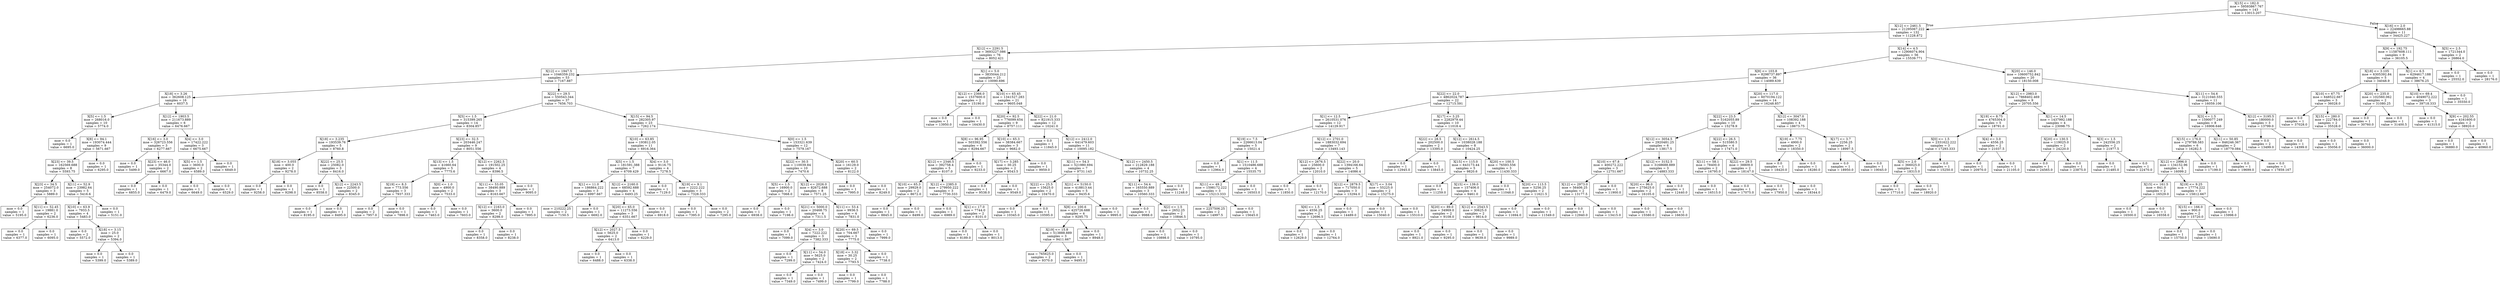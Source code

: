 digraph Tree {
node [shape=box] ;
0 [label="X[15] <= 182.0\nmse = 59593867.767\nsamples = 143\nvalue = 13013.207"] ;
1 [label="X[12] <= 2461.5\nmse = 21295067.222\nsamples = 132\nvalue = 11228.872"] ;
0 -> 1 [labeldistance=2.5, labelangle=45, headlabel="True"] ;
2 [label="X[12] <= 2291.5\nmse = 3693227.086\nsamples = 76\nvalue = 8052.421"] ;
1 -> 2 ;
3 [label="X[12] <= 1947.5\nmse = 1046359.232\nsamples = 53\nvalue = 7167.887"] ;
2 -> 3 ;
4 [label="X[18] <= 3.26\nmse = 362608.125\nsamples = 16\nvalue = 6037.5"] ;
3 -> 4 ;
5 [label="X[5] <= 1.5\nmse = 268016.0\nsamples = 10\nvalue = 5774.0"] ;
4 -> 5 ;
6 [label="mse = 0.0\nsamples = 1\nvalue = 6695.0"] ;
5 -> 6 ;
7 [label="X[8] <= 94.1\nmse = 193074.444\nsamples = 9\nvalue = 5671.667"] ;
5 -> 7 ;
8 [label="X[23] <= 39.5\nmse = 162569.688\nsamples = 8\nvalue = 5593.75"] ;
7 -> 8 ;
9 [label="X[23] <= 34.5\nmse = 254072.0\nsamples = 3\nvalue = 5889.0"] ;
8 -> 9 ;
10 [label="mse = 0.0\nsamples = 1\nvalue = 5195.0"] ;
9 -> 10 ;
11 [label="X[11] <= 52.45\nmse = 19881.0\nsamples = 2\nvalue = 6236.0"] ;
9 -> 11 ;
12 [label="mse = 0.0\nsamples = 1\nvalue = 6377.0"] ;
11 -> 12 ;
13 [label="mse = 0.0\nsamples = 1\nvalue = 6095.0"] ;
11 -> 13 ;
14 [label="X[11] <= 52.9\nmse = 23982.64\nsamples = 5\nvalue = 5416.6"] ;
8 -> 14 ;
15 [label="X[10] <= 63.9\nmse = 7933.5\nsamples = 4\nvalue = 5483.0"] ;
14 -> 15 ;
16 [label="mse = 0.0\nsamples = 2\nvalue = 5572.0"] ;
15 -> 16 ;
17 [label="X[18] <= 3.15\nmse = 25.0\nsamples = 2\nvalue = 5394.0"] ;
15 -> 17 ;
18 [label="mse = 0.0\nsamples = 1\nvalue = 5399.0"] ;
17 -> 18 ;
19 [label="mse = 0.0\nsamples = 1\nvalue = 5389.0"] ;
17 -> 19 ;
20 [label="mse = 0.0\nsamples = 1\nvalue = 5151.0"] ;
14 -> 20 ;
21 [label="mse = 0.0\nsamples = 1\nvalue = 6295.0"] ;
7 -> 21 ;
22 [label="X[12] <= 1903.5\nmse = 211673.889\nsamples = 6\nvalue = 6476.667"] ;
4 -> 22 ;
23 [label="X[16] <= 3.0\nmse = 326723.556\nsamples = 3\nvalue = 6277.667"] ;
22 -> 23 ;
24 [label="mse = 0.0\nsamples = 1\nvalue = 5499.0"] ;
23 -> 24 ;
25 [label="X[23] <= 46.0\nmse = 35344.0\nsamples = 2\nvalue = 6667.0"] ;
23 -> 25 ;
26 [label="mse = 0.0\nsamples = 1\nvalue = 6855.0"] ;
25 -> 26 ;
27 [label="mse = 0.0\nsamples = 1\nvalue = 6479.0"] ;
25 -> 27 ;
28 [label="X[4] <= 3.0\nmse = 17422.222\nsamples = 3\nvalue = 6675.667"] ;
22 -> 28 ;
29 [label="X[5] <= 1.5\nmse = 3600.0\nsamples = 2\nvalue = 6589.0"] ;
28 -> 29 ;
30 [label="mse = 0.0\nsamples = 1\nvalue = 6649.0"] ;
29 -> 30 ;
31 [label="mse = 0.0\nsamples = 1\nvalue = 6529.0"] ;
29 -> 31 ;
32 [label="mse = 0.0\nsamples = 1\nvalue = 6849.0"] ;
28 -> 32 ;
33 [label="X[22] <= 29.5\nmse = 550543.344\nsamples = 37\nvalue = 7656.703"] ;
3 -> 33 ;
34 [label="X[5] <= 1.5\nmse = 315399.265\nsamples = 14\nvalue = 8304.857"] ;
33 -> 34 ;
35 [label="X[18] <= 3.235\nmse = 193539.76\nsamples = 5\nvalue = 8760.8"] ;
34 -> 35 ;
36 [label="X[18] <= 3.055\nmse = 400.0\nsamples = 2\nvalue = 9278.0"] ;
35 -> 36 ;
37 [label="mse = 0.0\nsamples = 1\nvalue = 9258.0"] ;
36 -> 37 ;
38 [label="mse = 0.0\nsamples = 1\nvalue = 9298.0"] ;
36 -> 38 ;
39 [label="X[22] <= 25.5\nmse = 25082.0\nsamples = 3\nvalue = 8416.0"] ;
35 -> 39 ;
40 [label="mse = 0.0\nsamples = 1\nvalue = 8558.0"] ;
39 -> 40 ;
41 [label="X[12] <= 2243.5\nmse = 22500.0\nsamples = 2\nvalue = 8345.0"] ;
39 -> 41 ;
42 [label="mse = 0.0\nsamples = 1\nvalue = 8195.0"] ;
41 -> 42 ;
43 [label="mse = 0.0\nsamples = 1\nvalue = 8495.0"] ;
41 -> 43 ;
44 [label="X[23] <= 32.5\nmse = 203446.247\nsamples = 9\nvalue = 8051.556"] ;
34 -> 44 ;
45 [label="X[13] <= 1.5\nmse = 41660.64\nsamples = 5\nvalue = 7775.6"] ;
44 -> 45 ;
46 [label="X[19] <= 8.3\nmse = 773.556\nsamples = 3\nvalue = 7937.333"] ;
45 -> 46 ;
47 [label="mse = 0.0\nsamples = 2\nvalue = 7957.0"] ;
46 -> 47 ;
48 [label="mse = 0.0\nsamples = 1\nvalue = 7898.0"] ;
46 -> 48 ;
49 [label="X[0] <= 1.0\nmse = 4900.0\nsamples = 2\nvalue = 7533.0"] ;
45 -> 49 ;
50 [label="mse = 0.0\nsamples = 1\nvalue = 7463.0"] ;
49 -> 50 ;
51 [label="mse = 0.0\nsamples = 1\nvalue = 7603.0"] ;
49 -> 51 ;
52 [label="X[12] <= 2262.5\nmse = 191502.25\nsamples = 4\nvalue = 8396.5"] ;
44 -> 52 ;
53 [label="X[11] <= 53.05\nmse = 38490.889\nsamples = 3\nvalue = 8163.667"] ;
52 -> 53 ;
54 [label="X[12] <= 2163.0\nmse = 3600.0\nsamples = 2\nvalue = 8298.0"] ;
53 -> 54 ;
55 [label="mse = 0.0\nsamples = 1\nvalue = 8358.0"] ;
54 -> 55 ;
56 [label="mse = 0.0\nsamples = 1\nvalue = 8238.0"] ;
54 -> 56 ;
57 [label="mse = 0.0\nsamples = 1\nvalue = 7895.0"] ;
53 -> 57 ;
58 [label="mse = 0.0\nsamples = 1\nvalue = 9095.0"] ;
52 -> 58 ;
59 [label="X[15] <= 94.5\nmse = 282305.97\nsamples = 23\nvalue = 7262.174"] ;
33 -> 59 ;
60 [label="X[10] <= 63.85\nmse = 193812.05\nsamples = 11\nvalue = 6916.364"] ;
59 -> 60 ;
61 [label="X[5] <= 1.5\nmse = 181591.388\nsamples = 7\nvalue = 6709.429"] ;
60 -> 61 ;
62 [label="X[1] <= 11.0\nmse = 186864.222\nsamples = 3\nvalue = 6997.667"] ;
61 -> 62 ;
63 [label="mse = 210222.25\nsamples = 2\nvalue = 7150.5"] ;
62 -> 63 ;
64 [label="mse = 0.0\nsamples = 1\nvalue = 6692.0"] ;
62 -> 64 ;
65 [label="X[12] <= 2160.0\nmse = 68592.688\nsamples = 4\nvalue = 6493.25"] ;
61 -> 65 ;
66 [label="X[20] <= 65.0\nmse = 11273.556\nsamples = 3\nvalue = 6351.667"] ;
65 -> 66 ;
67 [label="X[12] <= 2027.5\nmse = 5625.0\nsamples = 2\nvalue = 6413.0"] ;
66 -> 67 ;
68 [label="mse = 0.0\nsamples = 1\nvalue = 6488.0"] ;
67 -> 68 ;
69 [label="mse = 0.0\nsamples = 1\nvalue = 6338.0"] ;
67 -> 69 ;
70 [label="mse = 0.0\nsamples = 1\nvalue = 6229.0"] ;
66 -> 70 ;
71 [label="mse = 0.0\nsamples = 1\nvalue = 6918.0"] ;
65 -> 71 ;
72 [label="X[4] <= 3.0\nmse = 9116.75\nsamples = 4\nvalue = 7278.5"] ;
60 -> 72 ;
73 [label="mse = 0.0\nsamples = 1\nvalue = 7129.0"] ;
72 -> 73 ;
74 [label="X[19] <= 9.1\nmse = 2222.222\nsamples = 3\nvalue = 7328.333"] ;
72 -> 74 ;
75 [label="mse = 0.0\nsamples = 1\nvalue = 7395.0"] ;
74 -> 75 ;
76 [label="mse = 0.0\nsamples = 2\nvalue = 7295.0"] ;
74 -> 76 ;
77 [label="X[0] <= 1.5\nmse = 153321.639\nsamples = 12\nvalue = 7579.167"] ;
59 -> 77 ;
78 [label="X[22] <= 30.5\nmse = 110039.84\nsamples = 10\nvalue = 7470.6"] ;
77 -> 78 ;
79 [label="X[5] <= 1.5\nmse = 16900.0\nsamples = 2\nvalue = 7068.0"] ;
78 -> 79 ;
80 [label="mse = 0.0\nsamples = 1\nvalue = 6938.0"] ;
79 -> 80 ;
81 [label="mse = 0.0\nsamples = 1\nvalue = 7198.0"] ;
79 -> 81 ;
82 [label="X[12] <= 2026.0\nmse = 82672.688\nsamples = 8\nvalue = 7571.25"] ;
78 -> 82 ;
83 [label="X[21] <= 5000.0\nmse = 20468.75\nsamples = 4\nvalue = 7311.5"] ;
82 -> 83 ;
84 [label="mse = 0.0\nsamples = 1\nvalue = 7099.0"] ;
83 -> 84 ;
85 [label="X[4] <= 3.0\nmse = 7222.222\nsamples = 3\nvalue = 7382.333"] ;
83 -> 85 ;
86 [label="mse = 0.0\nsamples = 1\nvalue = 7299.0"] ;
85 -> 86 ;
87 [label="X[11] <= 54.0\nmse = 5625.0\nsamples = 2\nvalue = 7424.0"] ;
85 -> 87 ;
88 [label="mse = 0.0\nsamples = 1\nvalue = 7349.0"] ;
87 -> 88 ;
89 [label="mse = 0.0\nsamples = 1\nvalue = 7499.0"] ;
87 -> 89 ;
90 [label="X[11] <= 53.4\nmse = 9936.5\nsamples = 4\nvalue = 7831.0"] ;
82 -> 90 ;
91 [label="X[20] <= 69.5\nmse = 704.667\nsamples = 3\nvalue = 7775.0"] ;
90 -> 91 ;
92 [label="X[18] <= 3.32\nmse = 30.25\nsamples = 2\nvalue = 7793.5"] ;
91 -> 92 ;
93 [label="mse = 0.0\nsamples = 1\nvalue = 7799.0"] ;
92 -> 93 ;
94 [label="mse = 0.0\nsamples = 1\nvalue = 7788.0"] ;
92 -> 94 ;
95 [label="mse = 0.0\nsamples = 1\nvalue = 7738.0"] ;
91 -> 95 ;
96 [label="mse = 0.0\nsamples = 1\nvalue = 7999.0"] ;
90 -> 96 ;
97 [label="X[20] <= 60.5\nmse = 16129.0\nsamples = 2\nvalue = 8122.0"] ;
77 -> 97 ;
98 [label="mse = 0.0\nsamples = 1\nvalue = 7995.0"] ;
97 -> 98 ;
99 [label="mse = 0.0\nsamples = 1\nvalue = 8249.0"] ;
97 -> 99 ;
100 [label="X[1] <= 5.0\nmse = 3835044.212\nsamples = 23\nvalue = 10090.696"] ;
2 -> 100 ;
101 [label="X[12] <= 2366.0\nmse = 1537600.0\nsamples = 2\nvalue = 15190.0"] ;
100 -> 101 ;
102 [label="mse = 0.0\nsamples = 1\nvalue = 13950.0"] ;
101 -> 102 ;
103 [label="mse = 0.0\nsamples = 1\nvalue = 16430.0"] ;
101 -> 103 ;
104 [label="X[10] <= 65.45\nmse = 1341527.283\nsamples = 21\nvalue = 9605.048"] ;
100 -> 104 ;
105 [label="X[20] <= 92.5\nmse = 776099.654\nsamples = 9\nvalue = 8757.111"] ;
104 -> 105 ;
106 [label="X[8] <= 96.95\nmse = 503392.556\nsamples = 6\nvalue = 8294.667"] ;
105 -> 106 ;
107 [label="X[12] <= 2346.5\nmse = 392758.4\nsamples = 5\nvalue = 8107.0"] ;
106 -> 107 ;
108 [label="X[10] <= 65.3\nmse = 29929.0\nsamples = 2\nvalue = 8672.0"] ;
107 -> 108 ;
109 [label="mse = 0.0\nsamples = 1\nvalue = 8845.0"] ;
108 -> 109 ;
110 [label="mse = 0.0\nsamples = 1\nvalue = 8499.0"] ;
108 -> 110 ;
111 [label="X[12] <= 2385.0\nmse = 279950.222\nsamples = 3\nvalue = 7730.333"] ;
107 -> 111 ;
112 [label="mse = 0.0\nsamples = 1\nvalue = 6989.0"] ;
111 -> 112 ;
113 [label="X[1] <= 17.0\nmse = 7744.0\nsamples = 2\nvalue = 8101.0"] ;
111 -> 113 ;
114 [label="mse = 0.0\nsamples = 1\nvalue = 8189.0"] ;
113 -> 114 ;
115 [label="mse = 0.0\nsamples = 1\nvalue = 8013.0"] ;
113 -> 115 ;
116 [label="mse = 0.0\nsamples = 1\nvalue = 9233.0"] ;
106 -> 116 ;
117 [label="X[10] <= 65.3\nmse = 38384.667\nsamples = 3\nvalue = 9682.0"] ;
105 -> 117 ;
118 [label="X[17] <= 3.285\nmse = 30.25\nsamples = 2\nvalue = 9543.5"] ;
117 -> 118 ;
119 [label="mse = 0.0\nsamples = 1\nvalue = 9538.0"] ;
118 -> 119 ;
120 [label="mse = 0.0\nsamples = 1\nvalue = 9549.0"] ;
118 -> 120 ;
121 [label="mse = 0.0\nsamples = 1\nvalue = 9959.0"] ;
117 -> 121 ;
122 [label="X[22] <= 21.0\nmse = 821915.333\nsamples = 12\nvalue = 10241.0"] ;
104 -> 122 ;
123 [label="mse = 0.0\nsamples = 1\nvalue = 11845.0"] ;
122 -> 123 ;
124 [label="X[12] <= 2412.0\nmse = 641479.603\nsamples = 11\nvalue = 10095.182"] ;
122 -> 124 ;
125 [label="X[11] <= 54.3\nmse = 521980.694\nsamples = 7\nvalue = 9731.143"] ;
124 -> 125 ;
126 [label="X[22] <= 25.5\nmse = 15625.0\nsamples = 2\nvalue = 10470.0"] ;
125 -> 126 ;
127 [label="mse = 0.0\nsamples = 1\nvalue = 10345.0"] ;
126 -> 127 ;
128 [label="mse = 0.0\nsamples = 1\nvalue = 10595.0"] ;
126 -> 128 ;
129 [label="X[21] <= 5150.0\nmse = 418813.44\nsamples = 5\nvalue = 9435.6"] ;
125 -> 129 ;
130 [label="X[8] <= 100.6\nmse = 425726.688\nsamples = 4\nvalue = 9295.75"] ;
129 -> 130 ;
131 [label="X[19] <= 15.8\nmse = 513888.889\nsamples = 3\nvalue = 9411.667"] ;
130 -> 131 ;
132 [label="mse = 765625.0\nsamples = 2\nvalue = 9370.0"] ;
131 -> 132 ;
133 [label="mse = 0.0\nsamples = 1\nvalue = 9495.0"] ;
131 -> 133 ;
134 [label="mse = 0.0\nsamples = 1\nvalue = 8948.0"] ;
130 -> 134 ;
135 [label="mse = 0.0\nsamples = 1\nvalue = 9995.0"] ;
129 -> 135 ;
136 [label="X[12] <= 2450.5\nmse = 212829.188\nsamples = 4\nvalue = 10732.25"] ;
124 -> 136 ;
137 [label="X[11] <= 54.4\nmse = 165550.889\nsamples = 3\nvalue = 10560.333"] ;
136 -> 137 ;
138 [label="mse = 0.0\nsamples = 1\nvalue = 9988.0"] ;
137 -> 138 ;
139 [label="X[2] <= 1.5\nmse = 2652.25\nsamples = 2\nvalue = 10846.5"] ;
137 -> 139 ;
140 [label="mse = 0.0\nsamples = 1\nvalue = 10898.0"] ;
139 -> 140 ;
141 [label="mse = 0.0\nsamples = 1\nvalue = 10795.0"] ;
139 -> 141 ;
142 [label="mse = 0.0\nsamples = 1\nvalue = 11248.0"] ;
136 -> 142 ;
143 [label="X[14] <= 4.5\nmse = 12906074.904\nsamples = 56\nvalue = 15539.771"] ;
1 -> 143 ;
144 [label="X[8] <= 103.8\nmse = 8298737.897\nsamples = 36\nvalue = 14089.639"] ;
143 -> 144 ;
145 [label="X[22] <= 22.0\nmse = 4862024.787\nsamples = 22\nvalue = 12715.591"] ;
144 -> 145 ;
146 [label="X[1] <= 12.5\nmse = 2610531.076\nsamples = 12\nvalue = 14129.917"] ;
145 -> 146 ;
147 [label="X[19] <= 7.5\nmse = 2266613.04\nsamples = 5\nvalue = 15021.4"] ;
146 -> 147 ;
148 [label="mse = 0.0\nsamples = 1\nvalue = 12964.0"] ;
147 -> 148 ;
149 [label="X[1] <= 11.5\nmse = 1510486.688\nsamples = 4\nvalue = 15535.75"] ;
147 -> 149 ;
150 [label="X[11] <= 49.2\nmse = 1598172.222\nsamples = 3\nvalue = 15213.333"] ;
149 -> 150 ;
151 [label="mse = 2257506.25\nsamples = 2\nvalue = 14997.5"] ;
150 -> 151 ;
152 [label="mse = 0.0\nsamples = 1\nvalue = 15645.0"] ;
150 -> 152 ;
153 [label="mse = 0.0\nsamples = 1\nvalue = 16503.0"] ;
149 -> 153 ;
154 [label="X[12] <= 2701.0\nmse = 1883032.694\nsamples = 7\nvalue = 13493.143"] ;
146 -> 154 ;
155 [label="X[12] <= 2676.5\nmse = 25600.0\nsamples = 2\nvalue = 12010.0"] ;
154 -> 155 ;
156 [label="mse = 0.0\nsamples = 1\nvalue = 11850.0"] ;
155 -> 156 ;
157 [label="mse = 0.0\nsamples = 1\nvalue = 12170.0"] ;
155 -> 157 ;
158 [label="X[22] <= 20.0\nmse = 1394166.64\nsamples = 5\nvalue = 14086.4"] ;
154 -> 158 ;
159 [label="X[12] <= 2879.5\nmse = 717050.0\nsamples = 3\nvalue = 13294.0"] ;
158 -> 159 ;
160 [label="X[6] <= 1.5\nmse = 4556.25\nsamples = 2\nvalue = 12696.5"] ;
159 -> 160 ;
161 [label="mse = 0.0\nsamples = 1\nvalue = 12629.0"] ;
160 -> 161 ;
162 [label="mse = 0.0\nsamples = 1\nvalue = 12764.0"] ;
160 -> 162 ;
163 [label="mse = 0.0\nsamples = 1\nvalue = 14489.0"] ;
159 -> 163 ;
164 [label="X[17] <= 3.04\nmse = 55225.0\nsamples = 2\nvalue = 15275.0"] ;
158 -> 164 ;
165 [label="mse = 0.0\nsamples = 1\nvalue = 15040.0"] ;
164 -> 165 ;
166 [label="mse = 0.0\nsamples = 1\nvalue = 15510.0"] ;
164 -> 166 ;
167 [label="X[17] <= 3.25\nmse = 2282979.44\nsamples = 10\nvalue = 11018.4"] ;
145 -> 167 ;
168 [label="X[22] <= 28.5\nmse = 202500.0\nsamples = 2\nvalue = 13395.0"] ;
167 -> 168 ;
169 [label="mse = 0.0\nsamples = 1\nvalue = 12945.0"] ;
168 -> 169 ;
170 [label="mse = 0.0\nsamples = 1\nvalue = 13845.0"] ;
168 -> 170 ;
171 [label="X[12] <= 2614.5\nmse = 1038028.188\nsamples = 8\nvalue = 10424.25"] ;
167 -> 171 ;
172 [label="X[15] <= 115.0\nmse = 643173.44\nsamples = 5\nvalue = 9820.6"] ;
171 -> 172 ;
173 [label="mse = 0.0\nsamples = 1\nvalue = 11259.0"] ;
172 -> 173 ;
174 [label="X[15] <= 139.0\nmse = 157406.0\nsamples = 4\nvalue = 9461.0"] ;
172 -> 174 ;
175 [label="X[20] <= 89.0\nmse = 34969.0\nsamples = 2\nvalue = 9108.0"] ;
174 -> 175 ;
176 [label="mse = 0.0\nsamples = 1\nvalue = 8921.0"] ;
175 -> 176 ;
177 [label="mse = 0.0\nsamples = 1\nvalue = 9295.0"] ;
175 -> 177 ;
178 [label="X[12] <= 2543.5\nmse = 30625.0\nsamples = 2\nvalue = 9814.0"] ;
174 -> 178 ;
179 [label="mse = 0.0\nsamples = 1\nvalue = 9639.0"] ;
178 -> 179 ;
180 [label="mse = 0.0\nsamples = 1\nvalue = 9989.0"] ;
178 -> 180 ;
181 [label="X[20] <= 100.5\nmse = 76593.556\nsamples = 3\nvalue = 11430.333"] ;
171 -> 181 ;
182 [label="mse = 0.0\nsamples = 1\nvalue = 11048.0"] ;
181 -> 182 ;
183 [label="X[20] <= 113.5\nmse = 5256.25\nsamples = 2\nvalue = 11621.5"] ;
181 -> 183 ;
184 [label="mse = 0.0\nsamples = 1\nvalue = 11694.0"] ;
183 -> 184 ;
185 [label="mse = 0.0\nsamples = 1\nvalue = 11549.0"] ;
183 -> 185 ;
186 [label="X[20] <= 117.0\nmse = 6070194.122\nsamples = 14\nvalue = 16248.857"] ;
144 -> 186 ;
187 [label="X[22] <= 23.5\nmse = 5162055.89\nsamples = 10\nvalue = 15278.9"] ;
186 -> 187 ;
188 [label="X[12] <= 3054.5\nmse = 2920481.25\nsamples = 6\nvalue = 13817.5"] ;
187 -> 188 ;
189 [label="X[10] <= 67.8\nmse = 400272.222\nsamples = 3\nvalue = 12751.667"] ;
188 -> 189 ;
190 [label="X[12] <= 2973.0\nmse = 56406.25\nsamples = 2\nvalue = 13177.5"] ;
189 -> 190 ;
191 [label="mse = 0.0\nsamples = 1\nvalue = 12940.0"] ;
190 -> 191 ;
192 [label="mse = 0.0\nsamples = 1\nvalue = 13415.0"] ;
190 -> 192 ;
193 [label="mse = 0.0\nsamples = 1\nvalue = 11900.0"] ;
189 -> 193 ;
194 [label="X[12] <= 3152.5\nmse = 3168688.889\nsamples = 3\nvalue = 14883.333"] ;
188 -> 194 ;
195 [label="X[20] <= 96.0\nmse = 275625.0\nsamples = 2\nvalue = 16105.0"] ;
194 -> 195 ;
196 [label="mse = 0.0\nsamples = 1\nvalue = 15580.0"] ;
195 -> 196 ;
197 [label="mse = 0.0\nsamples = 1\nvalue = 16630.0"] ;
195 -> 197 ;
198 [label="mse = 0.0\nsamples = 1\nvalue = 12440.0"] ;
194 -> 198 ;
199 [label="X[22] <= 26.5\nmse = 515580.5\nsamples = 4\nvalue = 17471.0"] ;
187 -> 199 ;
200 [label="X[11] <= 58.1\nmse = 78400.0\nsamples = 2\nvalue = 16795.0"] ;
199 -> 200 ;
201 [label="mse = 0.0\nsamples = 1\nvalue = 16515.0"] ;
200 -> 201 ;
202 [label="mse = 0.0\nsamples = 1\nvalue = 17075.0"] ;
200 -> 202 ;
203 [label="X[22] <= 29.5\nmse = 38809.0\nsamples = 2\nvalue = 18147.0"] ;
199 -> 203 ;
204 [label="mse = 0.0\nsamples = 1\nvalue = 17950.0"] ;
203 -> 204 ;
205 [label="mse = 0.0\nsamples = 1\nvalue = 18344.0"] ;
203 -> 205 ;
206 [label="X[12] <= 3047.0\nmse = 108392.188\nsamples = 4\nvalue = 18673.75"] ;
186 -> 206 ;
207 [label="X[19] <= 7.75\nmse = 4900.0\nsamples = 2\nvalue = 18350.0"] ;
206 -> 207 ;
208 [label="mse = 0.0\nsamples = 1\nvalue = 18420.0"] ;
207 -> 208 ;
209 [label="mse = 0.0\nsamples = 1\nvalue = 18280.0"] ;
207 -> 209 ;
210 [label="X[17] <= 3.7\nmse = 2256.25\nsamples = 2\nvalue = 18997.5"] ;
206 -> 210 ;
211 [label="mse = 0.0\nsamples = 1\nvalue = 18950.0"] ;
210 -> 211 ;
212 [label="mse = 0.0\nsamples = 1\nvalue = 19045.0"] ;
210 -> 212 ;
213 [label="X[20] <= 146.0\nmse = 10600752.842\nsamples = 20\nvalue = 18150.008"] ;
143 -> 213 ;
214 [label="X[12] <= 2983.0\nmse = 7868402.469\nsamples = 9\nvalue = 20705.556"] ;
213 -> 214 ;
215 [label="X[19] <= 8.75\nmse = 4765304.0\nsamples = 5\nvalue = 18791.0"] ;
214 -> 215 ;
216 [label="X[0] <= 1.5\nmse = 2331622.222\nsamples = 3\nvalue = 17293.333"] ;
215 -> 216 ;
217 [label="X[5] <= 2.0\nmse = 366025.0\nsamples = 2\nvalue = 18315.0"] ;
216 -> 217 ;
218 [label="mse = 0.0\nsamples = 1\nvalue = 17710.0"] ;
217 -> 218 ;
219 [label="mse = 0.0\nsamples = 1\nvalue = 18920.0"] ;
217 -> 219 ;
220 [label="mse = 0.0\nsamples = 1\nvalue = 15250.0"] ;
216 -> 220 ;
221 [label="X[4] <= 3.0\nmse = 4556.25\nsamples = 2\nvalue = 21037.5"] ;
215 -> 221 ;
222 [label="mse = 0.0\nsamples = 1\nvalue = 20970.0"] ;
221 -> 222 ;
223 [label="mse = 0.0\nsamples = 1\nvalue = 21105.0"] ;
221 -> 223 ;
224 [label="X[1] <= 14.5\nmse = 1437992.188\nsamples = 4\nvalue = 23098.75"] ;
214 -> 224 ;
225 [label="X[20] <= 130.5\nmse = 119025.0\nsamples = 2\nvalue = 24220.0"] ;
224 -> 225 ;
226 [label="mse = 0.0\nsamples = 1\nvalue = 24565.0"] ;
225 -> 226 ;
227 [label="mse = 0.0\nsamples = 1\nvalue = 23875.0"] ;
225 -> 227 ;
228 [label="X[3] <= 1.5\nmse = 242556.25\nsamples = 2\nvalue = 21977.5"] ;
224 -> 228 ;
229 [label="mse = 0.0\nsamples = 1\nvalue = 21485.0"] ;
228 -> 229 ;
230 [label="mse = 0.0\nsamples = 1\nvalue = 22470.0"] ;
228 -> 230 ;
231 [label="X[11] <= 54.6\nmse = 3121040.555\nsamples = 11\nvalue = 16059.106"] ;
213 -> 231 ;
232 [label="X[3] <= 1.5\nmse = 1590077.249\nsamples = 8\nvalue = 16906.646"] ;
231 -> 232 ;
233 [label="X[15] <= 176.0\nmse = 279788.583\nsamples = 6\nvalue = 16282.5"] ;
232 -> 233 ;
234 [label="X[12] <= 2996.0\nmse = 134152.96\nsamples = 5\nvalue = 16099.2"] ;
233 -> 234 ;
235 [label="X[15] <= 161.5\nmse = 841.0\nsamples = 2\nvalue = 16529.0"] ;
234 -> 235 ;
236 [label="mse = 0.0\nsamples = 1\nvalue = 16500.0"] ;
235 -> 236 ;
237 [label="mse = 0.0\nsamples = 1\nvalue = 16558.0"] ;
235 -> 237 ;
238 [label="X[19] <= 9.25\nmse = 17774.222\nsamples = 3\nvalue = 15812.667"] ;
234 -> 238 ;
239 [label="X[15] <= 166.0\nmse = 900.0\nsamples = 2\nvalue = 15720.0"] ;
238 -> 239 ;
240 [label="mse = 0.0\nsamples = 1\nvalue = 15750.0"] ;
239 -> 240 ;
241 [label="mse = 0.0\nsamples = 1\nvalue = 15690.0"] ;
239 -> 241 ;
242 [label="mse = 0.0\nsamples = 1\nvalue = 15998.0"] ;
238 -> 242 ;
243 [label="mse = 0.0\nsamples = 1\nvalue = 17199.0"] ;
233 -> 243 ;
244 [label="X[11] <= 50.85\nmse = 846246.367\nsamples = 2\nvalue = 18779.084"] ;
232 -> 244 ;
245 [label="mse = 0.0\nsamples = 1\nvalue = 19699.0"] ;
244 -> 245 ;
246 [label="mse = 0.0\nsamples = 1\nvalue = 17859.167"] ;
244 -> 246 ;
247 [label="X[12] <= 3195.5\nmse = 180000.0\nsamples = 3\nvalue = 13799.0"] ;
231 -> 247 ;
248 [label="mse = 0.0\nsamples = 2\nvalue = 13499.0"] ;
247 -> 248 ;
249 [label="mse = 0.0\nsamples = 1\nvalue = 14399.0"] ;
247 -> 249 ;
250 [label="X[16] <= 2.0\nmse = 22498665.88\nsamples = 11\nvalue = 34425.227"] ;
0 -> 250 [labeldistance=2.5, labelangle=-45, headlabel="False"] ;
251 [label="X[9] <= 192.75\nmse = 11587608.111\nsamples = 9\nvalue = 36105.5"] ;
250 -> 251 ;
252 [label="X[18] <= 3.105\nmse = 6305392.84\nsamples = 5\nvalue = 34048.9"] ;
251 -> 252 ;
253 [label="X[10] <= 67.75\nmse = 648522.667\nsamples = 3\nvalue = 36028.0"] ;
252 -> 253 ;
254 [label="mse = 0.0\nsamples = 1\nvalue = 37028.0"] ;
253 -> 254 ;
255 [label="X[15] <= 280.0\nmse = 222784.0\nsamples = 2\nvalue = 35528.0"] ;
253 -> 255 ;
256 [label="mse = 0.0\nsamples = 1\nvalue = 35056.0"] ;
255 -> 256 ;
257 [label="mse = 0.0\nsamples = 1\nvalue = 36000.0"] ;
255 -> 257 ;
258 [label="X[20] <= 235.0\nmse = 102560.062\nsamples = 2\nvalue = 31080.25"] ;
252 -> 258 ;
259 [label="mse = 0.0\nsamples = 1\nvalue = 30760.0"] ;
258 -> 259 ;
260 [label="mse = 0.0\nsamples = 1\nvalue = 31400.5"] ;
258 -> 260 ;
261 [label="X[1] <= 6.5\nmse = 6294617.188\nsamples = 4\nvalue = 38676.25"] ;
251 -> 261 ;
262 [label="X[10] <= 69.4\nmse = 4049072.222\nsamples = 3\nvalue = 39718.333"] ;
261 -> 262 ;
263 [label="mse = 0.0\nsamples = 1\nvalue = 41315.0"] ;
262 -> 263 ;
264 [label="X[9] <= 202.55\nmse = 4161600.0\nsamples = 2\nvalue = 38920.0"] ;
262 -> 264 ;
265 [label="mse = 0.0\nsamples = 1\nvalue = 36880.0"] ;
264 -> 265 ;
266 [label="mse = 0.0\nsamples = 1\nvalue = 40960.0"] ;
264 -> 266 ;
267 [label="mse = 0.0\nsamples = 1\nvalue = 35550.0"] ;
261 -> 267 ;
268 [label="X[5] <= 2.5\nmse = 1721344.0\nsamples = 2\nvalue = 26864.0"] ;
250 -> 268 ;
269 [label="mse = 0.0\nsamples = 1\nvalue = 25552.0"] ;
268 -> 269 ;
270 [label="mse = 0.0\nsamples = 1\nvalue = 28176.0"] ;
268 -> 270 ;
}